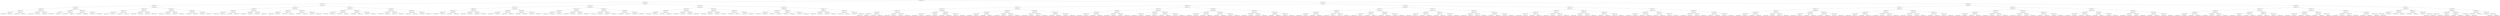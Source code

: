 digraph G{
1329502101 [label="Node{data=[3179, 3179]}"]
1329502101 -> 146809350
146809350 [label="Node{data=[2458, 2458]}"]
146809350 -> 731222513
731222513 [label="Node{data=[2101, 2101]}"]
731222513 -> 1718001404
1718001404 [label="Node{data=[1570, 1570]}"]
1718001404 -> 1574911898
1574911898 [label="Node{data=[1556, 1556]}"]
1574911898 -> 1409738293
1409738293 [label="Node{data=[1548, 1548]}"]
1409738293 -> 1402732381
1402732381 [label="Node{data=[1517, 1517]}"]
1402732381 -> 30939820
30939820 [label="Node{data=[1515, 1515]}"]
30939820 -> 635422434
635422434 [label="Node{data=[1514, 1514]}"]
30939820 -> 1175169826
1175169826 [label="Node{data=[1516, 1516]}"]
1402732381 -> 1256641961
1256641961 [label="Node{data=[1546, 1546]}"]
1256641961 -> 195738403
195738403 [label="Node{data=[1538, 1538]}"]
1256641961 -> 1343853666
1343853666 [label="Node{data=[1547, 1547]}"]
1409738293 -> 1263560696
1263560696 [label="Node{data=[1552, 1552]}"]
1263560696 -> 937928870
937928870 [label="Node{data=[1550, 1550]}"]
937928870 -> 1766489818
1766489818 [label="Node{data=[1549, 1549]}"]
937928870 -> 1978424597
1978424597 [label="Node{data=[1551, 1551]}"]
1263560696 -> 1036749815
1036749815 [label="Node{data=[1554, 1554]}"]
1036749815 -> 929277552
929277552 [label="Node{data=[1553, 1553]}"]
1036749815 -> 224764648
224764648 [label="Node{data=[1555, 1555]}"]
1574911898 -> 452350628
452350628 [label="Node{data=[1562, 1562]}"]
452350628 -> 2072241726
2072241726 [label="Node{data=[1559, 1559]}"]
2072241726 -> 1366925080
1366925080 [label="Node{data=[1558, 1558]}"]
1366925080 -> 1898648893
1898648893 [label="Node{data=[1557, 1557]}"]
2072241726 -> 1499470542
1499470542 [label="Node{data=[1560, 1560]}"]
1499470542 -> 1035380170
1035380170 [label="Node{data=[1560, 1560]}"]
1499470542 -> 539651131
539651131 [label="Node{data=[1561, 1561]}"]
452350628 -> 151062526
151062526 [label="Node{data=[1566, 1566]}"]
151062526 -> 1349442170
1349442170 [label="Node{data=[1564, 1564]}"]
1349442170 -> 1493085512
1493085512 [label="Node{data=[1563, 1563]}"]
1349442170 -> 726026712
726026712 [label="Node{data=[1565, 1565]}"]
151062526 -> 712607161
712607161 [label="Node{data=[1568, 1568]}"]
712607161 -> 207763334
207763334 [label="Node{data=[1567, 1567]}"]
712607161 -> 568025007
568025007 [label="Node{data=[1569, 1569]}"]
1718001404 -> 952814277
952814277 [label="Node{data=[1586, 1586]}"]
952814277 -> 1584972840
1584972840 [label="Node{data=[1578, 1578]}"]
1584972840 -> 1127945830
1127945830 [label="Node{data=[1574, 1574]}"]
1127945830 -> 946212745
946212745 [label="Node{data=[1572, 1572]}"]
946212745 -> 1444177570
1444177570 [label="Node{data=[1571, 1571]}"]
946212745 -> 1322627532
1322627532 [label="Node{data=[1573, 1573]}"]
1127945830 -> 1430652502
1430652502 [label="Node{data=[1576, 1576]}"]
1430652502 -> 1574191408
1574191408 [label="Node{data=[1575, 1575]}"]
1430652502 -> 671096158
671096158 [label="Node{data=[1577, 1577]}"]
1584972840 -> 1261994563
1261994563 [label="Node{data=[1582, 1582]}"]
1261994563 -> 782850500
782850500 [label="Node{data=[1580, 1580]}"]
782850500 -> 1368080608
1368080608 [label="Node{data=[1579, 1579]}"]
782850500 -> 2043239778
2043239778 [label="Node{data=[1581, 1581]}"]
1261994563 -> 1995235970
1995235970 [label="Node{data=[1584, 1584]}"]
1995235970 -> 317715170
317715170 [label="Node{data=[1583, 1583]}"]
1995235970 -> 434650143
434650143 [label="Node{data=[1585, 1585]}"]
952814277 -> 720977933
720977933 [label="Node{data=[1594, 1594]}"]
720977933 -> 990928674
990928674 [label="Node{data=[1590, 1590]}"]
990928674 -> 1443222080
1443222080 [label="Node{data=[1588, 1588]}"]
1443222080 -> 248841307
248841307 [label="Node{data=[1587, 1587]}"]
1443222080 -> 1850528932
1850528932 [label="Node{data=[1589, 1589]}"]
990928674 -> 1469873920
1469873920 [label="Node{data=[1592, 1592]}"]
1469873920 -> 804466785
804466785 [label="Node{data=[1591, 1591]}"]
1469873920 -> 161615384
161615384 [label="Node{data=[1593, 1593]}"]
720977933 -> 21172860
21172860 [label="Node{data=[2097, 2097]}"]
21172860 -> 898828587
898828587 [label="Node{data=[2095, 2095]}"]
898828587 -> 64313280
64313280 [label="Node{data=[1595, 1595]}"]
898828587 -> 438197100
438197100 [label="Node{data=[2096, 2096]}"]
21172860 -> 64449185
64449185 [label="Node{data=[2099, 2099]}"]
64449185 -> 773910945
773910945 [label="Node{data=[2098, 2098]}"]
64449185 -> 123918578
123918578 [label="Node{data=[2100, 2100]}"]
731222513 -> 1875850825
1875850825 [label="Node{data=[2287, 2287]}"]
1875850825 -> 1467337587
1467337587 [label="Node{data=[2261, 2261]}"]
1467337587 -> 2121369029
2121369029 [label="Node{data=[2253, 2253]}"]
2121369029 -> 1866819505
1866819505 [label="Node{data=[2138, 2138]}"]
1866819505 -> 2041477486
2041477486 [label="Node{data=[2103, 2103]}"]
2041477486 -> 16321403
16321403 [label="Node{data=[2102, 2102]}"]
2041477486 -> 1918171404
1918171404 [label="Node{data=[2104, 2104]}"]
1866819505 -> 921202712
921202712 [label="Node{data=[2251, 2251]}"]
921202712 -> 1015487138
1015487138 [label="Node{data=[2250, 2250]}"]
921202712 -> 1961716890
1961716890 [label="Node{data=[2252, 2252]}"]
2121369029 -> 556038034
556038034 [label="Node{data=[2257, 2257]}"]
556038034 -> 1413069598
1413069598 [label="Node{data=[2255, 2255]}"]
1413069598 -> 1349515569
1349515569 [label="Node{data=[2254, 2254]}"]
1413069598 -> 1333384730
1333384730 [label="Node{data=[2256, 2256]}"]
556038034 -> 1298374784
1298374784 [label="Node{data=[2259, 2259]}"]
1298374784 -> 1419449209
1419449209 [label="Node{data=[2258, 2258]}"]
1298374784 -> 2073222826
2073222826 [label="Node{data=[2260, 2260]}"]
1467337587 -> 2061115076
2061115076 [label="Node{data=[2279, 2279]}"]
2061115076 -> 711837375
711837375 [label="Node{data=[2275, 2275]}"]
711837375 -> 643897424
643897424 [label="Node{data=[2263, 2263]}"]
643897424 -> 1273755064
1273755064 [label="Node{data=[2262, 2262]}"]
643897424 -> 1642987071
1642987071 [label="Node{data=[2274, 2274]}"]
711837375 -> 636585091
636585091 [label="Node{data=[2277, 2277]}"]
636585091 -> 192719861
192719861 [label="Node{data=[2276, 2276]}"]
636585091 -> 531548439
531548439 [label="Node{data=[2278, 2278]}"]
2061115076 -> 289198299
289198299 [label="Node{data=[2283, 2283]}"]
289198299 -> 952142819
952142819 [label="Node{data=[2281, 2281]}"]
952142819 -> 1452129293
1452129293 [label="Node{data=[2280, 2280]}"]
952142819 -> 1057108410
1057108410 [label="Node{data=[2282, 2282]}"]
289198299 -> 1221563529
1221563529 [label="Node{data=[2285, 2285]}"]
1221563529 -> 1961656800
1961656800 [label="Node{data=[2284, 2284]}"]
1221563529 -> 1329215140
1329215140 [label="Node{data=[2286, 2286]}"]
1875850825 -> 1629176088
1629176088 [label="Node{data=[2442, 2442]}"]
1629176088 -> 1438972526
1438972526 [label="Node{data=[2434, 2434]}"]
1438972526 -> 1161265847
1161265847 [label="Node{data=[2430, 2430]}"]
1161265847 -> 1537606563
1537606563 [label="Node{data=[2428, 2428]}"]
1537606563 -> 1611565646
1611565646 [label="Node{data=[2301, 2301]}"]
1537606563 -> 317397931
317397931 [label="Node{data=[2429, 2429]}"]
1161265847 -> 1806700923
1806700923 [label="Node{data=[2432, 2432]}"]
1806700923 -> 14724277
14724277 [label="Node{data=[2431, 2431]}"]
1806700923 -> 346556957
346556957 [label="Node{data=[2433, 2433]}"]
1438972526 -> 1582595424
1582595424 [label="Node{data=[2438, 2438]}"]
1582595424 -> 889492504
889492504 [label="Node{data=[2436, 2436]}"]
889492504 -> 813957897
813957897 [label="Node{data=[2435, 2435]}"]
889492504 -> 1680347110
1680347110 [label="Node{data=[2437, 2437]}"]
1582595424 -> 434819454
434819454 [label="Node{data=[2440, 2440]}"]
434819454 -> 148845071
148845071 [label="Node{data=[2439, 2439]}"]
434819454 -> 416539734
416539734 [label="Node{data=[2441, 2441]}"]
1629176088 -> 1008770965
1008770965 [label="Node{data=[2450, 2450]}"]
1008770965 -> 1938741326
1938741326 [label="Node{data=[2446, 2446]}"]
1938741326 -> 36750202
36750202 [label="Node{data=[2444, 2444]}"]
36750202 -> 96888382
96888382 [label="Node{data=[2443, 2443]}"]
36750202 -> 1025674532
1025674532 [label="Node{data=[2445, 2445]}"]
1938741326 -> 954953318
954953318 [label="Node{data=[2448, 2448]}"]
954953318 -> 1011106066
1011106066 [label="Node{data=[2447, 2447]}"]
954953318 -> 176498482
176498482 [label="Node{data=[2449, 2449]}"]
1008770965 -> 602390763
602390763 [label="Node{data=[2454, 2454]}"]
602390763 -> 1083966127
1083966127 [label="Node{data=[2452, 2452]}"]
1083966127 -> 1590593407
1590593407 [label="Node{data=[2451, 2451]}"]
1083966127 -> 2102499107
2102499107 [label="Node{data=[2453, 2453]}"]
602390763 -> 1621946618
1621946618 [label="Node{data=[2456, 2456]}"]
1621946618 -> 1074077498
1074077498 [label="Node{data=[2455, 2455]}"]
1621946618 -> 1784319290
1784319290 [label="Node{data=[2457, 2457]}"]
146809350 -> 465823709
465823709 [label="Node{data=[2894, 2894]}"]
465823709 -> 477097855
477097855 [label="Node{data=[2703, 2703]}"]
477097855 -> 1954270983
1954270983 [label="Node{data=[2687, 2687]}"]
1954270983 -> 1257680879
1257680879 [label="Node{data=[2466, 2466]}"]
1257680879 -> 1309623395
1309623395 [label="Node{data=[2462, 2462]}"]
1309623395 -> 771251914
771251914 [label="Node{data=[2460, 2460]}"]
771251914 -> 122793861
122793861 [label="Node{data=[2459, 2459]}"]
771251914 -> 2024268119
2024268119 [label="Node{data=[2461, 2461]}"]
1309623395 -> 1279233660
1279233660 [label="Node{data=[2464, 2464]}"]
1279233660 -> 601786175
601786175 [label="Node{data=[2463, 2463]}"]
1279233660 -> 704198982
704198982 [label="Node{data=[2465, 2465]}"]
1257680879 -> 1855182967
1855182967 [label="Node{data=[2470, 2470]}"]
1855182967 -> 1584396215
1584396215 [label="Node{data=[2468, 2468]}"]
1584396215 -> 165639226
165639226 [label="Node{data=[2467, 2467]}"]
1584396215 -> 1770807118
1770807118 [label="Node{data=[2469, 2469]}"]
1855182967 -> 422343272
422343272 [label="Node{data=[2553, 2553]}"]
422343272 -> 945810613
945810613 [label="Node{data=[2538, 2538]}"]
422343272 -> 1246961952
1246961952 [label="Node{data=[2685, 2685]}"]
1954270983 -> 1101947147
1101947147 [label="Node{data=[2695, 2695]}"]
1101947147 -> 996926564
996926564 [label="Node{data=[2691, 2691]}"]
996926564 -> 2081857016
2081857016 [label="Node{data=[2689, 2689]}"]
2081857016 -> 790620539
790620539 [label="Node{data=[2688, 2688]}"]
2081857016 -> 495678378
495678378 [label="Node{data=[2690, 2690]}"]
996926564 -> 2041052347
2041052347 [label="Node{data=[2693, 2693]}"]
2041052347 -> 831936298
831936298 [label="Node{data=[2692, 2692]}"]
2041052347 -> 1628578898
1628578898 [label="Node{data=[2694, 2694]}"]
1101947147 -> 658644473
658644473 [label="Node{data=[2699, 2699]}"]
658644473 -> 1632010126
1632010126 [label="Node{data=[2697, 2697]}"]
1632010126 -> 1651137419
1651137419 [label="Node{data=[2696, 2696]}"]
1632010126 -> 313185056
313185056 [label="Node{data=[2698, 2698]}"]
658644473 -> 623950169
623950169 [label="Node{data=[2701, 2701]}"]
623950169 -> 2010650750
2010650750 [label="Node{data=[2700, 2700]}"]
623950169 -> 1197388557
1197388557 [label="Node{data=[2702, 2702]}"]
477097855 -> 61426453
61426453 [label="Node{data=[2769, 2769]}"]
61426453 -> 594788424
594788424 [label="Node{data=[2762, 2762]}"]
594788424 -> 341784496
341784496 [label="Node{data=[2759, 2759]}"]
341784496 -> 648751341
648751341 [label="Node{data=[2742, 2742]}"]
648751341 -> 1863532238
1863532238 [label="Node{data=[2716, 2716]}"]
648751341 -> 1390396132
1390396132 [label="Node{data=[2758, 2758]}"]
341784496 -> 1070632376
1070632376 [label="Node{data=[2761, 2761]}"]
1070632376 -> 1078142703
1078142703 [label="Node{data=[2760, 2760]}"]
594788424 -> 911246695
911246695 [label="Node{data=[2765, 2765]}"]
911246695 -> 448051627
448051627 [label="Node{data=[2763, 2763]}"]
448051627 -> 565336584
565336584 [label="Node{data=[2763, 2763]}"]
448051627 -> 2023715983
2023715983 [label="Node{data=[2764, 2764]}"]
911246695 -> 1255587142
1255587142 [label="Node{data=[2767, 2767]}"]
1255587142 -> 1972382806
1972382806 [label="Node{data=[2766, 2766]}"]
1255587142 -> 1178688246
1178688246 [label="Node{data=[2768, 2768]}"]
61426453 -> 1173976509
1173976509 [label="Node{data=[2824, 2824]}"]
1173976509 -> 976932041
976932041 [label="Node{data=[2820, 2820]}"]
976932041 -> 1312601412
1312601412 [label="Node{data=[2818, 2818]}"]
1312601412 -> 40288415
40288415 [label="Node{data=[2777, 2777]}"]
1312601412 -> 213654003
213654003 [label="Node{data=[2819, 2819]}"]
976932041 -> 1619836969
1619836969 [label="Node{data=[2822, 2822]}"]
1619836969 -> 1269944297
1269944297 [label="Node{data=[2821, 2821]}"]
1619836969 -> 2137492536
2137492536 [label="Node{data=[2823, 2823]}"]
1173976509 -> 335049126
335049126 [label="Node{data=[2862, 2862]}"]
335049126 -> 359884408
359884408 [label="Node{data=[2826, 2826]}"]
359884408 -> 1358446008
1358446008 [label="Node{data=[2825, 2825]}"]
359884408 -> 331181523
331181523 [label="Node{data=[2827, 2827]}"]
335049126 -> 1134054211
1134054211 [label="Node{data=[2892, 2892]}"]
1134054211 -> 1305916910
1305916910 [label="Node{data=[2870, 2870]}"]
1134054211 -> 1557283857
1557283857 [label="Node{data=[2893, 2893]}"]
465823709 -> 611940781
611940781 [label="Node{data=[3147, 3147]}"]
611940781 -> 633011250
633011250 [label="Node{data=[2968, 2968]}"]
633011250 -> 1572557998
1572557998 [label="Node{data=[2960, 2960]}"]
1572557998 -> 319254980
319254980 [label="Node{data=[2956, 2956]}"]
319254980 -> 2094843416
2094843416 [label="Node{data=[2896, 2896]}"]
2094843416 -> 250998493
250998493 [label="Node{data=[2895, 2895]}"]
2094843416 -> 166512009
166512009 [label="Node{data=[2926, 2926]}"]
319254980 -> 567086113
567086113 [label="Node{data=[2958, 2958]}"]
567086113 -> 993780230
993780230 [label="Node{data=[2957, 2957]}"]
567086113 -> 446259386
446259386 [label="Node{data=[2959, 2959]}"]
1572557998 -> 1974873837
1974873837 [label="Node{data=[2964, 2964]}"]
1974873837 -> 1012111486
1012111486 [label="Node{data=[2962, 2962]}"]
1012111486 -> 1486648864
1486648864 [label="Node{data=[2961, 2961]}"]
1012111486 -> 164712761
164712761 [label="Node{data=[2963, 2963]}"]
1974873837 -> 1297401768
1297401768 [label="Node{data=[2966, 2966]}"]
1297401768 -> 1843668500
1843668500 [label="Node{data=[2965, 2965]}"]
1297401768 -> 1450336510
1450336510 [label="Node{data=[2967, 2967]}"]
633011250 -> 1428794256
1428794256 [label="Node{data=[3139, 3139]}"]
1428794256 -> 1043025690
1043025690 [label="Node{data=[3056, 3056]}"]
1043025690 -> 1915951693
1915951693 [label="Node{data=[3001, 3001]}"]
1915951693 -> 931389797
931389797 [label="Node{data=[2985, 2985]}"]
1915951693 -> 804174126
804174126 [label="Node{data=[3054, 3054]}"]
1043025690 -> 1272541270
1272541270 [label="Node{data=[3098, 3098]}"]
1272541270 -> 559082002
559082002 [label="Node{data=[3084, 3084]}"]
1272541270 -> 166899604
166899604 [label="Node{data=[3112, 3112]}"]
1428794256 -> 1401897037
1401897037 [label="Node{data=[3143, 3143]}"]
1401897037 -> 1398067626
1398067626 [label="Node{data=[3141, 3141]}"]
1398067626 -> 1709224872
1709224872 [label="Node{data=[3140, 3140]}"]
1398067626 -> 2045918863
2045918863 [label="Node{data=[3142, 3142]}"]
1401897037 -> 1347847380
1347847380 [label="Node{data=[3145, 3145]}"]
1347847380 -> 637191925
637191925 [label="Node{data=[3144, 3144]}"]
1347847380 -> 1172790289
1172790289 [label="Node{data=[3146, 3146]}"]
611940781 -> 763954276
763954276 [label="Node{data=[3163, 3163]}"]
763954276 -> 1235043621
1235043621 [label="Node{data=[3155, 3155]}"]
1235043621 -> 975437709
975437709 [label="Node{data=[3151, 3151]}"]
975437709 -> 1171995404
1171995404 [label="Node{data=[3149, 3149]}"]
1171995404 -> 546618871
546618871 [label="Node{data=[3148, 3148]}"]
1171995404 -> 50557101
50557101 [label="Node{data=[3150, 3150]}"]
975437709 -> 645474519
645474519 [label="Node{data=[3153, 3153]}"]
645474519 -> 988181583
988181583 [label="Node{data=[3152, 3152]}"]
645474519 -> 1066933729
1066933729 [label="Node{data=[3154, 3154]}"]
1235043621 -> 663131303
663131303 [label="Node{data=[3159, 3159]}"]
663131303 -> 1213611792
1213611792 [label="Node{data=[3157, 3157]}"]
1213611792 -> 1100705369
1100705369 [label="Node{data=[3156, 3156]}"]
1213611792 -> 1049822366
1049822366 [label="Node{data=[3158, 3158]}"]
663131303 -> 765692999
765692999 [label="Node{data=[3161, 3161]}"]
765692999 -> 1416927324
1416927324 [label="Node{data=[3160, 3160]}"]
765692999 -> 1309138221
1309138221 [label="Node{data=[3162, 3162]}"]
763954276 -> 1746306951
1746306951 [label="Node{data=[3171, 3171]}"]
1746306951 -> 1508310902
1508310902 [label="Node{data=[3167, 3167]}"]
1508310902 -> 698366574
698366574 [label="Node{data=[3165, 3165]}"]
698366574 -> 1505653954
1505653954 [label="Node{data=[3164, 3164]}"]
698366574 -> 88664781
88664781 [label="Node{data=[3166, 3166]}"]
1508310902 -> 1799071837
1799071837 [label="Node{data=[3169, 3169]}"]
1799071837 -> 1138789406
1138789406 [label="Node{data=[3168, 3168]}"]
1799071837 -> 1767045316
1767045316 [label="Node{data=[3170, 3170]}"]
1746306951 -> 730757537
730757537 [label="Node{data=[3175, 3175]}"]
730757537 -> 499205581
499205581 [label="Node{data=[3173, 3173]}"]
499205581 -> 1510390295
1510390295 [label="Node{data=[3172, 3172]}"]
499205581 -> 619511115
619511115 [label="Node{data=[3174, 3174]}"]
730757537 -> 2096614150
2096614150 [label="Node{data=[3177, 3177]}"]
2096614150 -> 1796146808
1796146808 [label="Node{data=[3176, 3176]}"]
2096614150 -> 79093516
79093516 [label="Node{data=[3178, 3178]}"]
1329502101 -> 1207139444
1207139444 [label="Node{data=[4494, 4494]}"]
1207139444 -> 94249079
94249079 [label="Node{data=[4048, 4048]}"]
94249079 -> 380750458
380750458 [label="Node{data=[3341, 3341]}"]
380750458 -> 609036575
609036575 [label="Node{data=[3254, 3254]}"]
609036575 -> 2021777726
2021777726 [label="Node{data=[3195, 3195]}"]
2021777726 -> 208206785
208206785 [label="Node{data=[3187, 3187]}"]
208206785 -> 345117228
345117228 [label="Node{data=[3183, 3183]}"]
345117228 -> 1507513456
1507513456 [label="Node{data=[3181, 3181]}"]
1507513456 -> 782587492
782587492 [label="Node{data=[3180, 3180]}"]
1507513456 -> 1708660354
1708660354 [label="Node{data=[3182, 3182]}"]
345117228 -> 1642036071
1642036071 [label="Node{data=[3185, 3185]}"]
1642036071 -> 1856588408
1856588408 [label="Node{data=[3184, 3184]}"]
1642036071 -> 1790654399
1790654399 [label="Node{data=[3186, 3186]}"]
208206785 -> 1341276268
1341276268 [label="Node{data=[3191, 3191]}"]
1341276268 -> 1441537718
1441537718 [label="Node{data=[3189, 3189]}"]
1441537718 -> 1907520761
1907520761 [label="Node{data=[3188, 3188]}"]
1441537718 -> 1116189631
1116189631 [label="Node{data=[3190, 3190]}"]
1341276268 -> 522939043
522939043 [label="Node{data=[3193, 3193]}"]
522939043 -> 713547358
713547358 [label="Node{data=[3192, 3192]}"]
522939043 -> 1215324747
1215324747 [label="Node{data=[3194, 3194]}"]
2021777726 -> 924138161
924138161 [label="Node{data=[3203, 3203]}"]
924138161 -> 1932472450
1932472450 [label="Node{data=[3199, 3199]}"]
1932472450 -> 1741579671
1741579671 [label="Node{data=[3197, 3197]}"]
1741579671 -> 744956191
744956191 [label="Node{data=[3196, 3196]}"]
1741579671 -> 842618512
842618512 [label="Node{data=[3198, 3198]}"]
1932472450 -> 949537653
949537653 [label="Node{data=[3201, 3201]}"]
949537653 -> 753853228
753853228 [label="Node{data=[3200, 3200]}"]
949537653 -> 966021239
966021239 [label="Node{data=[3202, 3202]}"]
924138161 -> 1096879107
1096879107 [label="Node{data=[3250, 3250]}"]
1096879107 -> 1071424569
1071424569 [label="Node{data=[3205, 3205]}"]
1071424569 -> 1685116781
1685116781 [label="Node{data=[3204, 3204]}"]
1071424569 -> 2147230844
2147230844 [label="Node{data=[3249, 3249]}"]
1096879107 -> 917778068
917778068 [label="Node{data=[3252, 3252]}"]
917778068 -> 1821616407
1821616407 [label="Node{data=[3251, 3251]}"]
917778068 -> 247124055
247124055 [label="Node{data=[3253, 3253]}"]
609036575 -> 276552248
276552248 [label="Node{data=[3325, 3325]}"]
276552248 -> 128747053
128747053 [label="Node{data=[3262, 3262]}"]
128747053 -> 1988517086
1988517086 [label="Node{data=[3258, 3258]}"]
1988517086 -> 786825777
786825777 [label="Node{data=[3256, 3256]}"]
786825777 -> 1610790863
1610790863 [label="Node{data=[3255, 3255]}"]
786825777 -> 58509324
58509324 [label="Node{data=[3257, 3257]}"]
1988517086 -> 1196954641
1196954641 [label="Node{data=[3260, 3260]}"]
1196954641 -> 1504801089
1504801089 [label="Node{data=[3259, 3259]}"]
1196954641 -> 746068343
746068343 [label="Node{data=[3261, 3261]}"]
128747053 -> 1226938460
1226938460 [label="Node{data=[3321, 3321]}"]
1226938460 -> 1323230709
1323230709 [label="Node{data=[3264, 3264]}"]
1323230709 -> 481803798
481803798 [label="Node{data=[3263, 3263]}"]
1323230709 -> 1885912918
1885912918 [label="Node{data=[3320, 3320]}"]
1226938460 -> 894319231
894319231 [label="Node{data=[3323, 3323]}"]
894319231 -> 210141294
210141294 [label="Node{data=[3322, 3322]}"]
894319231 -> 769706214
769706214 [label="Node{data=[3324, 3324]}"]
276552248 -> 415715331
415715331 [label="Node{data=[3333, 3333]}"]
415715331 -> 1545477286
1545477286 [label="Node{data=[3329, 3329]}"]
1545477286 -> 1688433339
1688433339 [label="Node{data=[3327, 3327]}"]
1688433339 -> 1328492849
1328492849 [label="Node{data=[3326, 3326]}"]
1688433339 -> 1841964959
1841964959 [label="Node{data=[3328, 3328]}"]
1545477286 -> 1092484524
1092484524 [label="Node{data=[3331, 3331]}"]
1092484524 -> 1054108062
1054108062 [label="Node{data=[3330, 3330]}"]
1092484524 -> 147087820
147087820 [label="Node{data=[3332, 3332]}"]
415715331 -> 873351572
873351572 [label="Node{data=[3337, 3337]}"]
873351572 -> 441459236
441459236 [label="Node{data=[3335, 3335]}"]
441459236 -> 131412073
131412073 [label="Node{data=[3334, 3334]}"]
441459236 -> 741665630
741665630 [label="Node{data=[3336, 3336]}"]
873351572 -> 1781552549
1781552549 [label="Node{data=[3339, 3339]}"]
1781552549 -> 1902775237
1902775237 [label="Node{data=[3338, 3338]}"]
1781552549 -> 1595030521
1595030521 [label="Node{data=[3340, 3340]}"]
380750458 -> 1417106782
1417106782 [label="Node{data=[3877, 3877]}"]
1417106782 -> 1015197448
1015197448 [label="Node{data=[3458, 3458]}"]
1015197448 -> 488091518
488091518 [label="Node{data=[3387, 3387]}"]
488091518 -> 1402245846
1402245846 [label="Node{data=[3383, 3383]}"]
1402245846 -> 1026023519
1026023519 [label="Node{data=[3381, 3381]}"]
1026023519 -> 343208476
343208476 [label="Node{data=[3380, 3380]}"]
1026023519 -> 884528051
884528051 [label="Node{data=[3382, 3382]}"]
1402245846 -> 1129182672
1129182672 [label="Node{data=[3385, 3385]}"]
1129182672 -> 1097519358
1097519358 [label="Node{data=[3384, 3384]}"]
1129182672 -> 1925005021
1925005021 [label="Node{data=[3386, 3386]}"]
488091518 -> 6966898
6966898 [label="Node{data=[3391, 3391]}"]
6966898 -> 740677850
740677850 [label="Node{data=[3389, 3389]}"]
740677850 -> 996081792
996081792 [label="Node{data=[3388, 3388]}"]
740677850 -> 537893600
537893600 [label="Node{data=[3390, 3390]}"]
6966898 -> 1917081933
1917081933 [label="Node{data=[3393, 3393]}"]
1917081933 -> 1881521367
1881521367 [label="Node{data=[3392, 3392]}"]
1917081933 -> 868088147
868088147 [label="Node{data=[3431, 3431]}"]
1015197448 -> 1866055006
1866055006 [label="Node{data=[3869, 3869]}"]
1866055006 -> 1072107461
1072107461 [label="Node{data=[3824, 3824]}"]
1072107461 -> 1660538858
1660538858 [label="Node{data=[3507, 3507]}"]
1660538858 -> 1045611911
1045611911 [label="Node{data=[3476, 3476]}"]
1660538858 -> 472079454
472079454 [label="Node{data=[3683, 3683]}"]
1072107461 -> 465432888
465432888 [label="Node{data=[3826, 3826]}"]
465432888 -> 924318522
924318522 [label="Node{data=[3825, 3825]}"]
465432888 -> 532770466
532770466 [label="Node{data=[3827, 3827]}"]
1866055006 -> 428212392
428212392 [label="Node{data=[3873, 3873]}"]
428212392 -> 1841698449
1841698449 [label="Node{data=[3871, 3871]}"]
1841698449 -> 1694559800
1694559800 [label="Node{data=[3870, 3870]}"]
1841698449 -> 1906325572
1906325572 [label="Node{data=[3872, 3872]}"]
428212392 -> 1485497752
1485497752 [label="Node{data=[3875, 3875]}"]
1485497752 -> 86311558
86311558 [label="Node{data=[3874, 3874]}"]
1485497752 -> 1740000564
1740000564 [label="Node{data=[3876, 3876]}"]
1417106782 -> 388250526
388250526 [label="Node{data=[3893, 3893]}"]
388250526 -> 411937479
411937479 [label="Node{data=[3885, 3885]}"]
411937479 -> 890354274
890354274 [label="Node{data=[3881, 3881]}"]
890354274 -> 1612418585
1612418585 [label="Node{data=[3879, 3879]}"]
1612418585 -> 1448452431
1448452431 [label="Node{data=[3878, 3878]}"]
1612418585 -> 595321552
595321552 [label="Node{data=[3880, 3880]}"]
890354274 -> 453090935
453090935 [label="Node{data=[3883, 3883]}"]
453090935 -> 659992648
659992648 [label="Node{data=[3882, 3882]}"]
453090935 -> 1559376436
1559376436 [label="Node{data=[3884, 3884]}"]
411937479 -> 551757336
551757336 [label="Node{data=[3889, 3889]}"]
551757336 -> 923199061
923199061 [label="Node{data=[3887, 3887]}"]
923199061 -> 625005581
625005581 [label="Node{data=[3886, 3886]}"]
923199061 -> 1752047875
1752047875 [label="Node{data=[3888, 3888]}"]
551757336 -> 1359223280
1359223280 [label="Node{data=[3891, 3891]}"]
1359223280 -> 1370520011
1370520011 [label="Node{data=[3890, 3890]}"]
1359223280 -> 1920151372
1920151372 [label="Node{data=[3892, 3892]}"]
388250526 -> 1795980856
1795980856 [label="Node{data=[3901, 3901]}"]
1795980856 -> 439755056
439755056 [label="Node{data=[3897, 3897]}"]
439755056 -> 1218080156
1218080156 [label="Node{data=[3895, 3895]}"]
1218080156 -> 595075724
595075724 [label="Node{data=[3894, 3894]}"]
1218080156 -> 730690917
730690917 [label="Node{data=[3896, 3896]}"]
439755056 -> 10092165
10092165 [label="Node{data=[3899, 3899]}"]
10092165 -> 469013895
469013895 [label="Node{data=[3898, 3898]}"]
10092165 -> 2046474295
2046474295 [label="Node{data=[3900, 3900]}"]
1795980856 -> 958188592
958188592 [label="Node{data=[4029, 4029]}"]
958188592 -> 1983799360
1983799360 [label="Node{data=[3962, 3962]}"]
1983799360 -> 1238993837
1238993837 [label="Node{data=[3934, 3934]}"]
1983799360 -> 1699658145
1699658145 [label="Node{data=[3997, 3997]}"]
958188592 -> 980194420
980194420 [label="Node{data=[4046, 4046]}"]
980194420 -> 1062592281
1062592281 [label="Node{data=[4045, 4045]}"]
980194420 -> 978628541
978628541 [label="Node{data=[4047, 4047]}"]
94249079 -> 709335783
709335783 [label="Node{data=[4405, 4405]}"]
709335783 -> 1951823087
1951823087 [label="Node{data=[4269, 4269]}"]
1951823087 -> 1709883499
1709883499 [label="Node{data=[4124, 4124]}"]
1709883499 -> 2052891180
2052891180 [label="Node{data=[4056, 4056]}"]
2052891180 -> 1817874210
1817874210 [label="Node{data=[4052, 4052]}"]
1817874210 -> 728530762
728530762 [label="Node{data=[4050, 4050]}"]
728530762 -> 414587860
414587860 [label="Node{data=[4049, 4049]}"]
728530762 -> 132417324
132417324 [label="Node{data=[4051, 4051]}"]
1817874210 -> 1065298797
1065298797 [label="Node{data=[4054, 4054]}"]
1065298797 -> 1998689767
1998689767 [label="Node{data=[4053, 4053]}"]
1065298797 -> 1600215148
1600215148 [label="Node{data=[4055, 4055]}"]
2052891180 -> 2082437451
2082437451 [label="Node{data=[4120, 4120]}"]
2082437451 -> 989663718
989663718 [label="Node{data=[4110, 4110]}"]
989663718 -> 1099441651
1099441651 [label="Node{data=[4097, 4097]}"]
989663718 -> 352302998
352302998 [label="Node{data=[4119, 4119]}"]
2082437451 -> 330125667
330125667 [label="Node{data=[4122, 4122]}"]
330125667 -> 1099759825
1099759825 [label="Node{data=[4121, 4121]}"]
330125667 -> 1093276334
1093276334 [label="Node{data=[4123, 4123]}"]
1709883499 -> 671112730
671112730 [label="Node{data=[4182, 4182]}"]
671112730 -> 1365193776
1365193776 [label="Node{data=[4128, 4128]}"]
1365193776 -> 2029862210
2029862210 [label="Node{data=[4126, 4126]}"]
2029862210 -> 1767108497
1767108497 [label="Node{data=[4125, 4125]}"]
2029862210 -> 1133091887
1133091887 [label="Node{data=[4127, 4127]}"]
1365193776 -> 1809833690
1809833690 [label="Node{data=[4130, 4130]}"]
1809833690 -> 2052717006
2052717006 [label="Node{data=[4129, 4129]}"]
1809833690 -> 209763955
209763955 [label="Node{data=[4131, 4131]}"]
671112730 -> 65479464
65479464 [label="Node{data=[4265, 4265]}"]
65479464 -> 383456384
383456384 [label="Node{data=[4234, 4234]}"]
383456384 -> 603527196
603527196 [label="Node{data=[4215, 4215]}"]
383456384 -> 704858422
704858422 [label="Node{data=[4264, 4264]}"]
65479464 -> 273137981
273137981 [label="Node{data=[4267, 4267]}"]
273137981 -> 1584834721
1584834721 [label="Node{data=[4266, 4266]}"]
273137981 -> 899965579
899965579 [label="Node{data=[4268, 4268]}"]
1951823087 -> 90097648
90097648 [label="Node{data=[4286, 4286]}"]
90097648 -> 725524559
725524559 [label="Node{data=[4277, 4277]}"]
725524559 -> 1088828969
1088828969 [label="Node{data=[4273, 4273]}"]
1088828969 -> 1455465604
1455465604 [label="Node{data=[4271, 4271]}"]
1455465604 -> 626165995
626165995 [label="Node{data=[4270, 4270]}"]
1455465604 -> 2075162838
2075162838 [label="Node{data=[4272, 4272]}"]
1088828969 -> 169238263
169238263 [label="Node{data=[4275, 4275]}"]
169238263 -> 1503735733
1503735733 [label="Node{data=[4274, 4274]}"]
169238263 -> 1753608634
1753608634 [label="Node{data=[4276, 4276]}"]
725524559 -> 269177524
269177524 [label="Node{data=[4281, 4281]}"]
269177524 -> 684873636
684873636 [label="Node{data=[4279, 4279]}"]
684873636 -> 2027817356
2027817356 [label="Node{data=[4278, 4278]}"]
684873636 -> 1058094860
1058094860 [label="Node{data=[4280, 4280]}"]
269177524 -> 1975866536
1975866536 [label="Node{data=[4284, 4284]}"]
1975866536 -> 1326465731
1326465731 [label="Node{data=[4282, 4282]}"]
1975866536 -> 1200267460
1200267460 [label="Node{data=[4285, 4285]}"]
90097648 -> 1909788262
1909788262 [label="Node{data=[4344, 4344]}"]
1909788262 -> 787117280
787117280 [label="Node{data=[4340, 4340]}"]
787117280 -> 1671507364
1671507364 [label="Node{data=[4315, 4315]}"]
1671507364 -> 1908354452
1908354452 [label="Node{data=[4287, 4287]}"]
1671507364 -> 683715579
683715579 [label="Node{data=[4339, 4339]}"]
787117280 -> 1441830775
1441830775 [label="Node{data=[4342, 4342]}"]
1441830775 -> 1062624352
1062624352 [label="Node{data=[4341, 4341]}"]
1441830775 -> 931988883
931988883 [label="Node{data=[4343, 4343]}"]
1909788262 -> 440397802
440397802 [label="Node{data=[4401, 4401]}"]
440397802 -> 1269139701
1269139701 [label="Node{data=[4346, 4346]}"]
1269139701 -> 1184725181
1184725181 [label="Node{data=[4345, 4345]}"]
1269139701 -> 425938016
425938016 [label="Node{data=[4395, 4395]}"]
440397802 -> 2093395993
2093395993 [label="Node{data=[4403, 4403]}"]
2093395993 -> 465792340
465792340 [label="Node{data=[4402, 4402]}"]
2093395993 -> 909551105
909551105 [label="Node{data=[4404, 4404]}"]
709335783 -> 892730603
892730603 [label="Node{data=[4462, 4462]}"]
892730603 -> 2092618796
2092618796 [label="Node{data=[4421, 4421]}"]
2092618796 -> 2081668898
2081668898 [label="Node{data=[4413, 4413]}"]
2081668898 -> 2132154383
2132154383 [label="Node{data=[4409, 4409]}"]
2132154383 -> 1709072802
1709072802 [label="Node{data=[4407, 4407]}"]
1709072802 -> 1332724353
1332724353 [label="Node{data=[4406, 4406]}"]
1709072802 -> 778346209
778346209 [label="Node{data=[4408, 4408]}"]
2132154383 -> 1635593538
1635593538 [label="Node{data=[4411, 4411]}"]
1635593538 -> 2000196542
2000196542 [label="Node{data=[4410, 4410]}"]
1635593538 -> 1190276114
1190276114 [label="Node{data=[4412, 4412]}"]
2081668898 -> 1282093499
1282093499 [label="Node{data=[4417, 4417]}"]
1282093499 -> 1148453449
1148453449 [label="Node{data=[4415, 4415]}"]
1148453449 -> 2002967578
2002967578 [label="Node{data=[4414, 4414]}"]
1148453449 -> 547880024
547880024 [label="Node{data=[4416, 4416]}"]
1282093499 -> 903149342
903149342 [label="Node{data=[4419, 4419]}"]
903149342 -> 1373031847
1373031847 [label="Node{data=[4418, 4418]}"]
903149342 -> 808802699
808802699 [label="Node{data=[4420, 4420]}"]
2092618796 -> 795817705
795817705 [label="Node{data=[4429, 4429]}"]
795817705 -> 1024542749
1024542749 [label="Node{data=[4425, 4425]}"]
1024542749 -> 1523388909
1523388909 [label="Node{data=[4423, 4423]}"]
1523388909 -> 1076818494
1076818494 [label="Node{data=[4422, 4422]}"]
1523388909 -> 371215532
371215532 [label="Node{data=[4424, 4424]}"]
1024542749 -> 558284757
558284757 [label="Node{data=[4427, 4427]}"]
558284757 -> 330727529
330727529 [label="Node{data=[4426, 4426]}"]
558284757 -> 616443683
616443683 [label="Node{data=[4428, 4428]}"]
795817705 -> 820986420
820986420 [label="Node{data=[4433, 4433]}"]
820986420 -> 608431083
608431083 [label="Node{data=[4431, 4431]}"]
608431083 -> 64066242
64066242 [label="Node{data=[4430, 4430]}"]
608431083 -> 1455645356
1455645356 [label="Node{data=[4432, 4432]}"]
820986420 -> 477586594
477586594 [label="Node{data=[4460, 4460]}"]
477586594 -> 659609716
659609716 [label="Node{data=[4459, 4459]}"]
477586594 -> 681052638
681052638 [label="Node{data=[4461, 4461]}"]
892730603 -> 1703139427
1703139427 [label="Node{data=[4478, 4478]}"]
1703139427 -> 1123475973
1123475973 [label="Node{data=[4470, 4470]}"]
1123475973 -> 1665405271
1665405271 [label="Node{data=[4466, 4466]}"]
1665405271 -> 192553496
192553496 [label="Node{data=[4464, 4464]}"]
192553496 -> 1891738580
1891738580 [label="Node{data=[4463, 4463]}"]
192553496 -> 89297155
89297155 [label="Node{data=[4465, 4465]}"]
1665405271 -> 1180690007
1180690007 [label="Node{data=[4468, 4468]}"]
1180690007 -> 485451366
485451366 [label="Node{data=[4467, 4467]}"]
1180690007 -> 1640868140
1640868140 [label="Node{data=[4469, 4469]}"]
1123475973 -> 1879504543
1879504543 [label="Node{data=[4474, 4474]}"]
1879504543 -> 1238551446
1238551446 [label="Node{data=[4472, 4472]}"]
1238551446 -> 787044508
787044508 [label="Node{data=[4471, 4471]}"]
1238551446 -> 576786596
576786596 [label="Node{data=[4473, 4473]}"]
1879504543 -> 1704241273
1704241273 [label="Node{data=[4476, 4476]}"]
1704241273 -> 977621286
977621286 [label="Node{data=[4475, 4475]}"]
1704241273 -> 1577894730
1577894730 [label="Node{data=[4477, 4477]}"]
1703139427 -> 1958878239
1958878239 [label="Node{data=[4486, 4486]}"]
1958878239 -> 886416798
886416798 [label="Node{data=[4482, 4482]}"]
886416798 -> 604577347
604577347 [label="Node{data=[4480, 4480]}"]
604577347 -> 472354587
472354587 [label="Node{data=[4479, 4479]}"]
604577347 -> 2019646052
2019646052 [label="Node{data=[4481, 4481]}"]
886416798 -> 1635903907
1635903907 [label="Node{data=[4484, 4484]}"]
1635903907 -> 227936470
227936470 [label="Node{data=[4483, 4483]}"]
1635903907 -> 761856296
761856296 [label="Node{data=[4485, 4485]}"]
1958878239 -> 1596578971
1596578971 [label="Node{data=[4490, 4490]}"]
1596578971 -> 822864428
822864428 [label="Node{data=[4488, 4488]}"]
822864428 -> 208049251
208049251 [label="Node{data=[4487, 4487]}"]
822864428 -> 1776530566
1776530566 [label="Node{data=[4489, 4489]}"]
1596578971 -> 2017419301
2017419301 [label="Node{data=[4492, 4492]}"]
2017419301 -> 378253188
378253188 [label="Node{data=[4491, 4491]}"]
2017419301 -> 779543738
779543738 [label="Node{data=[4493, 4493]}"]
1207139444 -> 1522868854
1522868854 [label="Node{data=[6356, 6356]}"]
1522868854 -> 1509445443
1509445443 [label="Node{data=[5786, 5786]}"]
1509445443 -> 306457719
306457719 [label="Node{data=[4624, 4624]}"]
306457719 -> 193878449
193878449 [label="Node{data=[4510, 4510]}"]
193878449 -> 2024479780
2024479780 [label="Node{data=[4502, 4502]}"]
2024479780 -> 1664276005
1664276005 [label="Node{data=[4498, 4498]}"]
1664276005 -> 1353087392
1353087392 [label="Node{data=[4496, 4496]}"]
1353087392 -> 698147284
698147284 [label="Node{data=[4495, 4495]}"]
1353087392 -> 158765823
158765823 [label="Node{data=[4497, 4497]}"]
1664276005 -> 2088828426
2088828426 [label="Node{data=[4500, 4500]}"]
2088828426 -> 529068867
529068867 [label="Node{data=[4499, 4499]}"]
2088828426 -> 1372861223
1372861223 [label="Node{data=[4501, 4501]}"]
2024479780 -> 1812509320
1812509320 [label="Node{data=[4506, 4506]}"]
1812509320 -> 394486189
394486189 [label="Node{data=[4504, 4504]}"]
394486189 -> 1330219765
1330219765 [label="Node{data=[4503, 4503]}"]
394486189 -> 1073005872
1073005872 [label="Node{data=[4505, 4505]}"]
1812509320 -> 373406900
373406900 [label="Node{data=[4508, 4508]}"]
373406900 -> 440609240
440609240 [label="Node{data=[4507, 4507]}"]
373406900 -> 425596487
425596487 [label="Node{data=[4509, 4509]}"]
193878449 -> 10128665
10128665 [label="Node{data=[4616, 4616]}"]
10128665 -> 463812002
463812002 [label="Node{data=[4582, 4582]}"]
463812002 -> 413909735
413909735 [label="Node{data=[4516, 4516]}"]
413909735 -> 1907233691
1907233691 [label="Node{data=[4511, 4511]}"]
413909735 -> 629713650
629713650 [label="Node{data=[4537, 4537]}"]
463812002 -> 389190596
389190596 [label="Node{data=[4614, 4614]}"]
389190596 -> 1363728191
1363728191 [label="Node{data=[4613, 4613]}"]
389190596 -> 1350251590
1350251590 [label="Node{data=[4615, 4615]}"]
10128665 -> 809814913
809814913 [label="Node{data=[4620, 4620]}"]
809814913 -> 862704382
862704382 [label="Node{data=[4618, 4618]}"]
862704382 -> 604838531
604838531 [label="Node{data=[4617, 4617]}"]
862704382 -> 769508160
769508160 [label="Node{data=[4619, 4619]}"]
809814913 -> 1003691449
1003691449 [label="Node{data=[4622, 4622]}"]
1003691449 -> 1455604767
1455604767 [label="Node{data=[4621, 4621]}"]
1003691449 -> 441910598
441910598 [label="Node{data=[4623, 4623]}"]
306457719 -> 1498616463
1498616463 [label="Node{data=[5760, 5760]}"]
1498616463 -> 2060382921
2060382921 [label="Node{data=[4967, 4967]}"]
2060382921 -> 988558259
988558259 [label="Node{data=[4628, 4628]}"]
988558259 -> 414416029
414416029 [label="Node{data=[4626, 4626]}"]
414416029 -> 1505088110
1505088110 [label="Node{data=[4625, 4625]}"]
414416029 -> 1415588651
1415588651 [label="Node{data=[4627, 4627]}"]
988558259 -> 256572351
256572351 [label="Node{data=[4694, 4694]}"]
256572351 -> 211695967
211695967 [label="Node{data=[4653, 4653]}"]
256572351 -> 2077207552
2077207552 [label="Node{data=[4714, 4714]}"]
2060382921 -> 782498081
782498081 [label="Node{data=[5756, 5756]}"]
782498081 -> 1986820169
1986820169 [label="Node{data=[5508, 5508]}"]
1986820169 -> 189133594
189133594 [label="Node{data=[5496, 5496]}"]
1986820169 -> 225239518
225239518 [label="Node{data=[5741, 5741]}"]
782498081 -> 1018657699
1018657699 [label="Node{data=[5758, 5758]}"]
1018657699 -> 697102924
697102924 [label="Node{data=[5757, 5757]}"]
1018657699 -> 234162500
234162500 [label="Node{data=[5759, 5759]}"]
1498616463 -> 1744661301
1744661301 [label="Node{data=[5768, 5768]}"]
1744661301 -> 1620082186
1620082186 [label="Node{data=[5764, 5764]}"]
1620082186 -> 784395974
784395974 [label="Node{data=[5762, 5762]}"]
784395974 -> 190475635
190475635 [label="Node{data=[5761, 5761]}"]
784395974 -> 133307374
133307374 [label="Node{data=[5763, 5763]}"]
1620082186 -> 1693533492
1693533492 [label="Node{data=[5766, 5766]}"]
1693533492 -> 1307455922
1307455922 [label="Node{data=[5765, 5765]}"]
1693533492 -> 361233545
361233545 [label="Node{data=[5767, 5767]}"]
1744661301 -> 45988028
45988028 [label="Node{data=[5772, 5772]}"]
45988028 -> 1812694330
1812694330 [label="Node{data=[5770, 5770]}"]
1812694330 -> 1347701416
1347701416 [label="Node{data=[5769, 5769]}"]
1812694330 -> 2048759711
2048759711 [label="Node{data=[5771, 5771]}"]
45988028 -> 361412664
361412664 [label="Node{data=[5774, 5774]}"]
361412664 -> 630775270
630775270 [label="Node{data=[5773, 5773]}"]
361412664 -> 1466680055
1466680055 [label="Node{data=[5775, 5775]}"]
1509445443 -> 1096550122
1096550122 [label="Node{data=[6236, 6236]}"]
1096550122 -> 30879105
30879105 [label="Node{data=[6174, 6174]}"]
30879105 -> 1656993712
1656993712 [label="Node{data=[6166, 6166]}"]
1656993712 -> 1807138149
1807138149 [label="Node{data=[6008, 6008]}"]
1807138149 -> 1258065327
1258065327 [label="Node{data=[5975, 5975]}"]
1258065327 -> 1929321044
1929321044 [label="Node{data=[5820, 5820]}"]
1258065327 -> 234769804
234769804 [label="Node{data=[5998, 5998]}"]
1807138149 -> 1400739011
1400739011 [label="Node{data=[6164, 6164]}"]
1400739011 -> 2101541622
2101541622 [label="Node{data=[6023, 6023]}"]
1400739011 -> 2003137200
2003137200 [label="Node{data=[6165, 6165]}"]
1656993712 -> 143184893
143184893 [label="Node{data=[6170, 6170]}"]
143184893 -> 938251683
938251683 [label="Node{data=[6168, 6168]}"]
938251683 -> 1569934562
1569934562 [label="Node{data=[6167, 6167]}"]
938251683 -> 29316370
29316370 [label="Node{data=[6169, 6169]}"]
143184893 -> 1332115939
1332115939 [label="Node{data=[6172, 6172]}"]
1332115939 -> 477408289
477408289 [label="Node{data=[6171, 6171]}"]
1332115939 -> 1539774225
1539774225 [label="Node{data=[6173, 6173]}"]
30879105 -> 539745982
539745982 [label="Node{data=[6228, 6228]}"]
539745982 -> 1551766073
1551766073 [label="Node{data=[6178, 6178]}"]
1551766073 -> 1699919923
1699919923 [label="Node{data=[6176, 6176]}"]
1699919923 -> 114181143
114181143 [label="Node{data=[6175, 6175]}"]
1699919923 -> 2020521054
2020521054 [label="Node{data=[6177, 6177]}"]
1551766073 -> 1420660400
1420660400 [label="Node{data=[6222, 6222]}"]
1420660400 -> 609105718
609105718 [label="Node{data=[6204, 6204]}"]
1420660400 -> 1356079444
1356079444 [label="Node{data=[6227, 6227]}"]
539745982 -> 1561699156
1561699156 [label="Node{data=[6232, 6232]}"]
1561699156 -> 1710587464
1710587464 [label="Node{data=[6230, 6230]}"]
1710587464 -> 811008583
811008583 [label="Node{data=[6229, 6229]}"]
1710587464 -> 1098406808
1098406808 [label="Node{data=[6231, 6231]}"]
1561699156 -> 830951392
830951392 [label="Node{data=[6234, 6234]}"]
830951392 -> 2135847078
2135847078 [label="Node{data=[6233, 6233]}"]
830951392 -> 2005078066
2005078066 [label="Node{data=[6235, 6235]}"]
1096550122 -> 1948524993
1948524993 [label="Node{data=[6252, 6252]}"]
1948524993 -> 2144835818
2144835818 [label="Node{data=[6244, 6244]}"]
2144835818 -> 1938824438
1938824438 [label="Node{data=[6240, 6240]}"]
1938824438 -> 486375478
486375478 [label="Node{data=[6238, 6238]}"]
486375478 -> 1233293377
1233293377 [label="Node{data=[6237, 6237]}"]
486375478 -> 173101395
173101395 [label="Node{data=[6239, 6239]}"]
1938824438 -> 2035649347
2035649347 [label="Node{data=[6242, 6242]}"]
2035649347 -> 165234799
165234799 [label="Node{data=[6241, 6241]}"]
2035649347 -> 1409601933
1409601933 [label="Node{data=[6243, 6243]}"]
2144835818 -> 1415567767
1415567767 [label="Node{data=[6248, 6248]}"]
1415567767 -> 25513932
25513932 [label="Node{data=[6246, 6246]}"]
25513932 -> 1121777059
1121777059 [label="Node{data=[6245, 6245]}"]
25513932 -> 816237772
816237772 [label="Node{data=[6247, 6247]}"]
1415567767 -> 446638126
446638126 [label="Node{data=[6250, 6250]}"]
446638126 -> 835714974
835714974 [label="Node{data=[6249, 6249]}"]
446638126 -> 337343977
337343977 [label="Node{data=[6251, 6251]}"]
1948524993 -> 308091658
308091658 [label="Node{data=[6287, 6287]}"]
308091658 -> 1902153527
1902153527 [label="Node{data=[6256, 6256]}"]
1902153527 -> 1067302282
1067302282 [label="Node{data=[6254, 6254]}"]
1067302282 -> 1894130605
1894130605 [label="Node{data=[6253, 6253]}"]
1067302282 -> 169468912
169468912 [label="Node{data=[6255, 6255]}"]
1902153527 -> 2138426547
2138426547 [label="Node{data=[6258, 6258]}"]
2138426547 -> 760635194
760635194 [label="Node{data=[6257, 6257]}"]
2138426547 -> 1827465846
1827465846 [label="Node{data=[6286, 6286]}"]
308091658 -> 690979448
690979448 [label="Node{data=[6319, 6319]}"]
690979448 -> 2028917690
2028917690 [label="Node{data=[6289, 6289]}"]
2028917690 -> 1742666770
1742666770 [label="Node{data=[6288, 6288]}"]
2028917690 -> 1818887621
1818887621 [label="Node{data=[6290, 6290]}"]
690979448 -> 964912754
964912754 [label="Node{data=[6354, 6354]}"]
964912754 -> 939397627
939397627 [label="Node{data=[6353, 6353]}"]
964912754 -> 667960698
667960698 [label="Node{data=[6355, 6355]}"]
1522868854 -> 455616616
455616616 [label="Node{data=[6459, 6459]}"]
455616616 -> 968523145
968523145 [label="Node{data=[6429, 6429]}"]
968523145 -> 2114769548
2114769548 [label="Node{data=[6372, 6372]}"]
2114769548 -> 1532146594
1532146594 [label="Node{data=[6364, 6364]}"]
1532146594 -> 31697864
31697864 [label="Node{data=[6360, 6360]}"]
31697864 -> 1809827912
1809827912 [label="Node{data=[6358, 6358]}"]
1809827912 -> 1935666957
1935666957 [label="Node{data=[6357, 6357]}"]
1809827912 -> 1037995367
1037995367 [label="Node{data=[6359, 6359]}"]
31697864 -> 562027775
562027775 [label="Node{data=[6362, 6362]}"]
562027775 -> 880266512
880266512 [label="Node{data=[6361, 6361]}"]
562027775 -> 953973524
953973524 [label="Node{data=[6363, 6363]}"]
1532146594 -> 1906343133
1906343133 [label="Node{data=[6368, 6368]}"]
1906343133 -> 786947634
786947634 [label="Node{data=[6366, 6366]}"]
786947634 -> 619874739
619874739 [label="Node{data=[6365, 6365]}"]
786947634 -> 2133676770
2133676770 [label="Node{data=[6367, 6367]}"]
1906343133 -> 228171598
228171598 [label="Node{data=[6370, 6370]}"]
228171598 -> 497010305
497010305 [label="Node{data=[6369, 6369]}"]
228171598 -> 764439440
764439440 [label="Node{data=[6371, 6371]}"]
2114769548 -> 952075906
952075906 [label="Node{data=[6421, 6421]}"]
952075906 -> 2031947060
2031947060 [label="Node{data=[6376, 6376]}"]
2031947060 -> 441808728
441808728 [label="Node{data=[6374, 6374]}"]
441808728 -> 884429673
884429673 [label="Node{data=[6373, 6373]}"]
441808728 -> 1895319787
1895319787 [label="Node{data=[6375, 6375]}"]
2031947060 -> 1637715821
1637715821 [label="Node{data=[6413, 6413]}"]
1637715821 -> 1355008945
1355008945 [label="Node{data=[6377, 6377]}"]
1637715821 -> 1583478491
1583478491 [label="Node{data=[6420, 6420]}"]
952075906 -> 1827422956
1827422956 [label="Node{data=[6425, 6425]}"]
1827422956 -> 1627873019
1627873019 [label="Node{data=[6423, 6423]}"]
1627873019 -> 802660137
802660137 [label="Node{data=[6422, 6422]}"]
1627873019 -> 2127655718
2127655718 [label="Node{data=[6424, 6424]}"]
1827422956 -> 1889838386
1889838386 [label="Node{data=[6427, 6427]}"]
1889838386 -> 730844507
730844507 [label="Node{data=[6426, 6426]}"]
1889838386 -> 951202260
951202260 [label="Node{data=[6428, 6428]}"]
968523145 -> 1292844455
1292844455 [label="Node{data=[6443, 6443]}"]
1292844455 -> 408394753
408394753 [label="Node{data=[6437, 6437]}"]
408394753 -> 1307012933
1307012933 [label="Node{data=[6433, 6433]}"]
1307012933 -> 1685244860
1685244860 [label="Node{data=[6431, 6431]}"]
1685244860 -> 1344549008
1344549008 [label="Node{data=[6430, 6430]}"]
1685244860 -> 1949767937
1949767937 [label="Node{data=[6432, 6432]}"]
1307012933 -> 48029061
48029061 [label="Node{data=[6435, 6435]}"]
48029061 -> 1887553865
1887553865 [label="Node{data=[6434, 6434]}"]
48029061 -> 22071161
22071161 [label="Node{data=[6436, 6436]}"]
408394753 -> 1306736963
1306736963 [label="Node{data=[6441, 6441]}"]
1306736963 -> 699917711
699917711 [label="Node{data=[6439, 6439]}"]
699917711 -> 1468185201
1468185201 [label="Node{data=[6438, 6438]}"]
699917711 -> 1357829367
1357829367 [label="Node{data=[6440, 6440]}"]
1306736963 -> 68408968
68408968 [label="Node{data=[6442, 6442]}"]
68408968 -> 312393752
312393752 [label="Node{data=[6443, 6443]}"]
1292844455 -> 1351463176
1351463176 [label="Node{data=[6451, 6451]}"]
1351463176 -> 1994559106
1994559106 [label="Node{data=[6447, 6447]}"]
1994559106 -> 1818206528
1818206528 [label="Node{data=[6445, 6445]}"]
1818206528 -> 145040083
145040083 [label="Node{data=[6444, 6444]}"]
1818206528 -> 891143998
891143998 [label="Node{data=[6446, 6446]}"]
1994559106 -> 1466550657
1466550657 [label="Node{data=[6449, 6449]}"]
1466550657 -> 1177364365
1177364365 [label="Node{data=[6448, 6448]}"]
1466550657 -> 1732195873
1732195873 [label="Node{data=[6450, 6450]}"]
1351463176 -> 1019226575
1019226575 [label="Node{data=[6455, 6455]}"]
1019226575 -> 628939287
628939287 [label="Node{data=[6453, 6453]}"]
628939287 -> 180519034
180519034 [label="Node{data=[6452, 6452]}"]
628939287 -> 349315389
349315389 [label="Node{data=[6454, 6454]}"]
1019226575 -> 702676025
702676025 [label="Node{data=[6457, 6457]}"]
702676025 -> 1787701104
1787701104 [label="Node{data=[6456, 6456]}"]
702676025 -> 1959901963
1959901963 [label="Node{data=[6458, 6458]}"]
455616616 -> 1905244005
1905244005 [label="Node{data=[6475, 6475]}"]
1905244005 -> 1462340953
1462340953 [label="Node{data=[6467, 6467]}"]
1462340953 -> 1283949931
1283949931 [label="Node{data=[6463, 6463]}"]
1283949931 -> 905410067
905410067 [label="Node{data=[6461, 6461]}"]
905410067 -> 969919319
969919319 [label="Node{data=[6460, 6460]}"]
905410067 -> 571988594
571988594 [label="Node{data=[6462, 6462]}"]
1283949931 -> 1380691846
1380691846 [label="Node{data=[6465, 6465]}"]
1380691846 -> 1543642162
1543642162 [label="Node{data=[6464, 6464]}"]
1380691846 -> 458285462
458285462 [label="Node{data=[6466, 6466]}"]
1462340953 -> 117992644
117992644 [label="Node{data=[6471, 6471]}"]
117992644 -> 145806396
145806396 [label="Node{data=[6469, 6469]}"]
145806396 -> 1151318676
1151318676 [label="Node{data=[6468, 6468]}"]
145806396 -> 1482665920
1482665920 [label="Node{data=[6470, 6470]}"]
117992644 -> 485852739
485852739 [label="Node{data=[6473, 6473]}"]
485852739 -> 308981973
308981973 [label="Node{data=[6472, 6472]}"]
485852739 -> 723051286
723051286 [label="Node{data=[6474, 6474]}"]
1905244005 -> 245131290
245131290 [label="Node{data=[6996, 6996]}"]
245131290 -> 1047207956
1047207956 [label="Node{data=[6483, 6483]}"]
1047207956 -> 2042675988
2042675988 [label="Node{data=[6479, 6479]}"]
2042675988 -> 355241833
355241833 [label="Node{data=[6477, 6477]}"]
355241833 -> 2023614830
2023614830 [label="Node{data=[6476, 6476]}"]
355241833 -> 521211369
521211369 [label="Node{data=[6478, 6478]}"]
2042675988 -> 1614194044
1614194044 [label="Node{data=[6481, 6481]}"]
1614194044 -> 286276052
286276052 [label="Node{data=[6480, 6480]}"]
1614194044 -> 106001409
106001409 [label="Node{data=[6482, 6482]}"]
1047207956 -> 288907111
288907111 [label="Node{data=[6487, 6487]}"]
288907111 -> 1156584825
1156584825 [label="Node{data=[6485, 6485]}"]
1156584825 -> 1421761194
1421761194 [label="Node{data=[6484, 6484]}"]
1156584825 -> 1497550144
1497550144 [label="Node{data=[6486, 6486]}"]
288907111 -> 181564008
181564008 [label="Node{data=[6941, 6941]}"]
181564008 -> 1313727894
1313727894 [label="Node{data=[6488, 6488]}"]
181564008 -> 1744866815
1744866815 [label="Node{data=[6967, 6967]}"]
245131290 -> 669476210
669476210 [label="Node{data=[7590, 7590]}"]
669476210 -> 1052705492
1052705492 [label="Node{data=[7468, 7468]}"]
1052705492 -> 536814016
536814016 [label="Node{data=[7034, 7034]}"]
1052705492 -> 1945905333
1945905333 [label="Node{data=[7487, 7487]}"]
669476210 -> 1873547085
1873547085 [label="Node{data=[7728, 7728]}"]
1873547085 -> 692259278
692259278 [label="Node{data=[7598, 7598]}"]
1873547085 -> 1339350023
1339350023 [label="Node{data=[8823, 8823]}"]
1339350023 -> 1568664776
1568664776 [label="Node{data=[7966, 7966]}"]
1339350023 -> 1386632781
1386632781 [label="Node{data=[9686, 9686]}"]
}